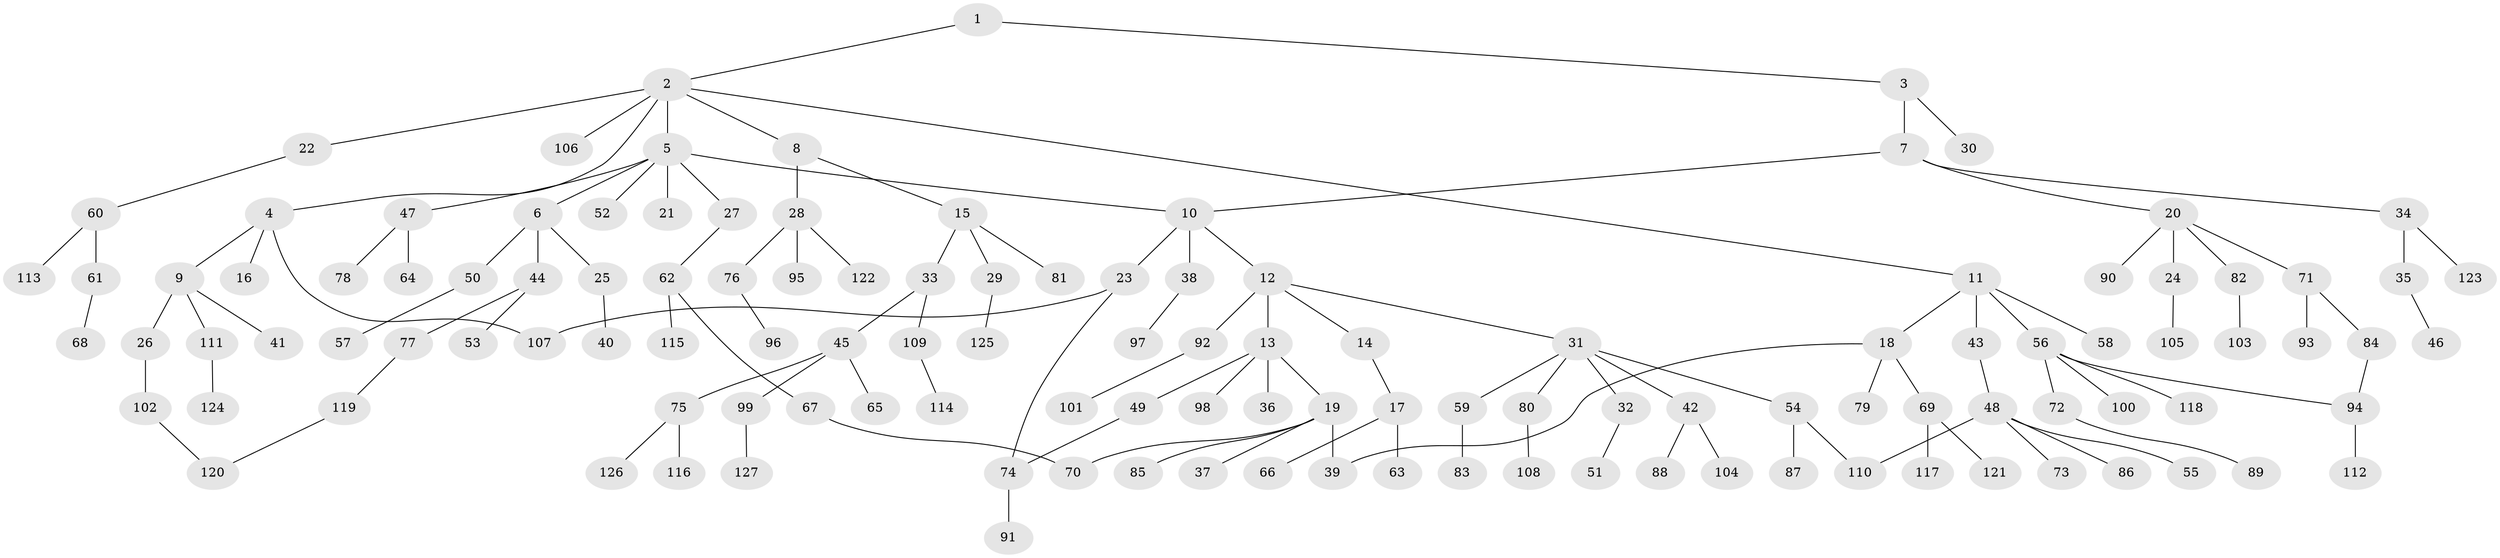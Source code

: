 // coarse degree distribution, {2: 0.2441860465116279, 9: 0.011627906976744186, 8: 0.011627906976744186, 4: 0.11627906976744186, 5: 0.023255813953488372, 3: 0.09302325581395349, 6: 0.023255813953488372, 1: 0.47674418604651164}
// Generated by graph-tools (version 1.1) at 2025/23/03/03/25 07:23:32]
// undirected, 127 vertices, 134 edges
graph export_dot {
graph [start="1"]
  node [color=gray90,style=filled];
  1;
  2;
  3;
  4;
  5;
  6;
  7;
  8;
  9;
  10;
  11;
  12;
  13;
  14;
  15;
  16;
  17;
  18;
  19;
  20;
  21;
  22;
  23;
  24;
  25;
  26;
  27;
  28;
  29;
  30;
  31;
  32;
  33;
  34;
  35;
  36;
  37;
  38;
  39;
  40;
  41;
  42;
  43;
  44;
  45;
  46;
  47;
  48;
  49;
  50;
  51;
  52;
  53;
  54;
  55;
  56;
  57;
  58;
  59;
  60;
  61;
  62;
  63;
  64;
  65;
  66;
  67;
  68;
  69;
  70;
  71;
  72;
  73;
  74;
  75;
  76;
  77;
  78;
  79;
  80;
  81;
  82;
  83;
  84;
  85;
  86;
  87;
  88;
  89;
  90;
  91;
  92;
  93;
  94;
  95;
  96;
  97;
  98;
  99;
  100;
  101;
  102;
  103;
  104;
  105;
  106;
  107;
  108;
  109;
  110;
  111;
  112;
  113;
  114;
  115;
  116;
  117;
  118;
  119;
  120;
  121;
  122;
  123;
  124;
  125;
  126;
  127;
  1 -- 2;
  1 -- 3;
  2 -- 4;
  2 -- 5;
  2 -- 8;
  2 -- 11;
  2 -- 22;
  2 -- 106;
  3 -- 7;
  3 -- 30;
  4 -- 9;
  4 -- 16;
  4 -- 107;
  5 -- 6;
  5 -- 10;
  5 -- 21;
  5 -- 27;
  5 -- 47;
  5 -- 52;
  6 -- 25;
  6 -- 44;
  6 -- 50;
  7 -- 20;
  7 -- 34;
  7 -- 10;
  8 -- 15;
  8 -- 28;
  9 -- 26;
  9 -- 41;
  9 -- 111;
  10 -- 12;
  10 -- 23;
  10 -- 38;
  11 -- 18;
  11 -- 43;
  11 -- 56;
  11 -- 58;
  12 -- 13;
  12 -- 14;
  12 -- 31;
  12 -- 92;
  13 -- 19;
  13 -- 36;
  13 -- 49;
  13 -- 98;
  14 -- 17;
  15 -- 29;
  15 -- 33;
  15 -- 81;
  17 -- 63;
  17 -- 66;
  18 -- 39;
  18 -- 69;
  18 -- 79;
  19 -- 37;
  19 -- 70;
  19 -- 85;
  19 -- 39;
  20 -- 24;
  20 -- 71;
  20 -- 82;
  20 -- 90;
  22 -- 60;
  23 -- 107;
  23 -- 74;
  24 -- 105;
  25 -- 40;
  26 -- 102;
  27 -- 62;
  28 -- 76;
  28 -- 95;
  28 -- 122;
  29 -- 125;
  31 -- 32;
  31 -- 42;
  31 -- 54;
  31 -- 59;
  31 -- 80;
  32 -- 51;
  33 -- 45;
  33 -- 109;
  34 -- 35;
  34 -- 123;
  35 -- 46;
  38 -- 97;
  42 -- 88;
  42 -- 104;
  43 -- 48;
  44 -- 53;
  44 -- 77;
  45 -- 65;
  45 -- 75;
  45 -- 99;
  47 -- 64;
  47 -- 78;
  48 -- 55;
  48 -- 73;
  48 -- 86;
  48 -- 110;
  49 -- 74;
  50 -- 57;
  54 -- 87;
  54 -- 110;
  56 -- 72;
  56 -- 100;
  56 -- 118;
  56 -- 94;
  59 -- 83;
  60 -- 61;
  60 -- 113;
  61 -- 68;
  62 -- 67;
  62 -- 115;
  67 -- 70;
  69 -- 117;
  69 -- 121;
  71 -- 84;
  71 -- 93;
  72 -- 89;
  74 -- 91;
  75 -- 116;
  75 -- 126;
  76 -- 96;
  77 -- 119;
  80 -- 108;
  82 -- 103;
  84 -- 94;
  92 -- 101;
  94 -- 112;
  99 -- 127;
  102 -- 120;
  109 -- 114;
  111 -- 124;
  119 -- 120;
}
